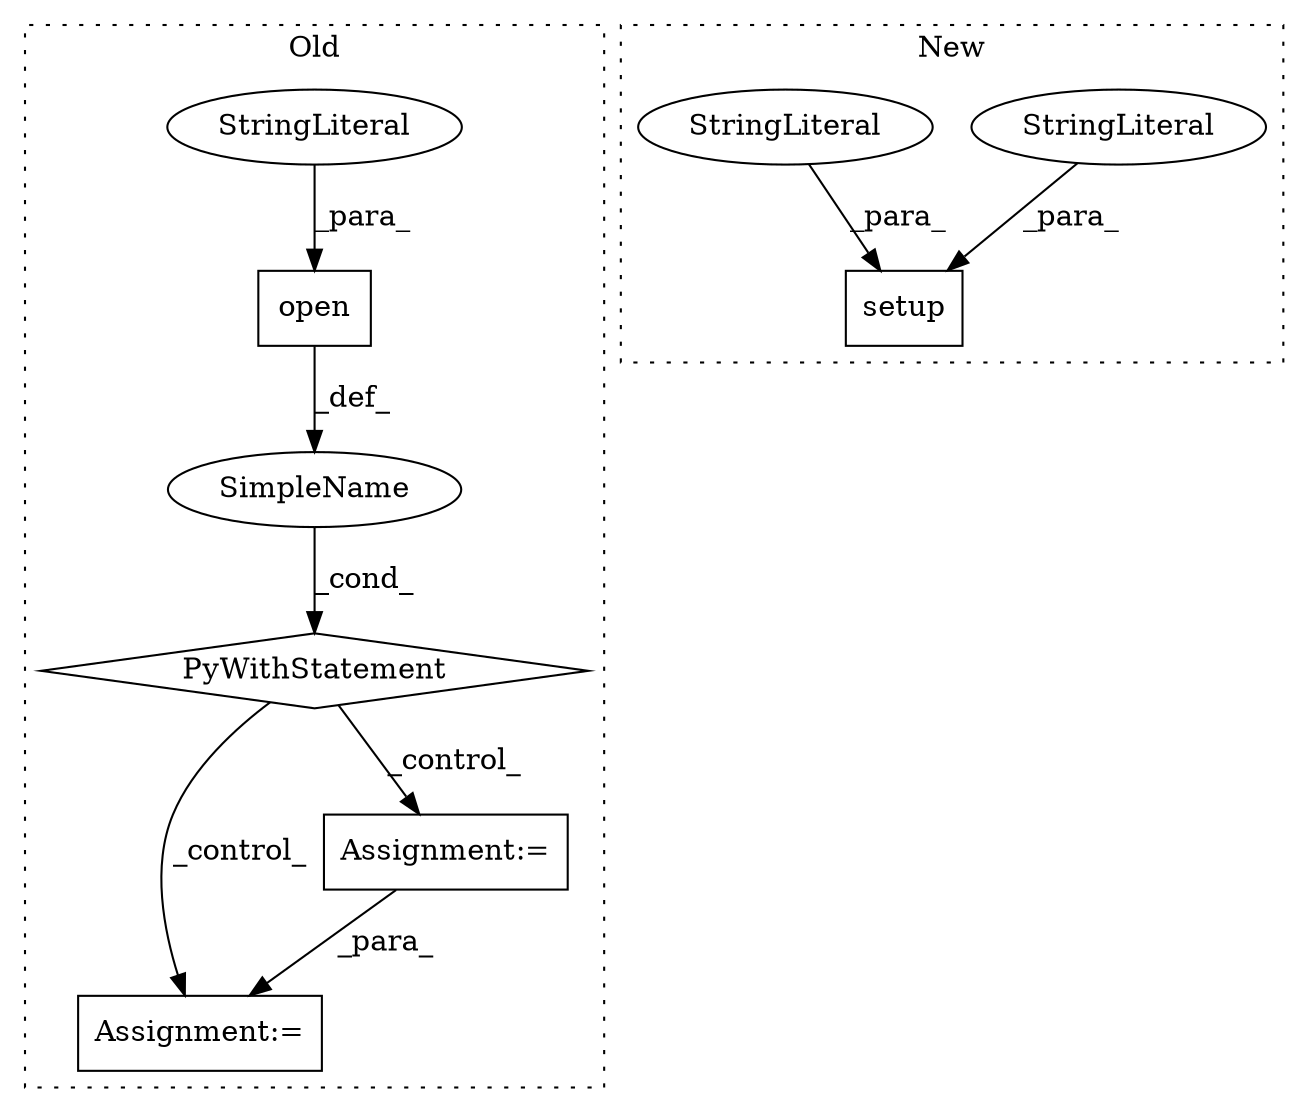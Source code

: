 digraph G {
subgraph cluster0 {
1 [label="open" a="32" s="142,169" l="5,1" shape="box"];
3 [label="StringLiteral" a="45" s="166" l="3" shape="ellipse"];
6 [label="PyWithStatement" a="104" s="132,170" l="10,2" shape="diamond"];
7 [label="SimpleName" a="42" s="" l="" shape="ellipse"];
8 [label="Assignment:=" a="7" s="204" l="1" shape="box"];
9 [label="Assignment:=" a="7" s="187" l="1" shape="box"];
label = "Old";
style="dotted";
}
subgraph cluster1 {
2 [label="setup" a="32" s="111,460" l="6,1" shape="box"];
4 [label="StringLiteral" a="45" s="117" l="14" shape="ellipse"];
5 [label="StringLiteral" a="45" s="132" l="5" shape="ellipse"];
label = "New";
style="dotted";
}
1 -> 7 [label="_def_"];
3 -> 1 [label="_para_"];
4 -> 2 [label="_para_"];
5 -> 2 [label="_para_"];
6 -> 8 [label="_control_"];
6 -> 9 [label="_control_"];
7 -> 6 [label="_cond_"];
9 -> 8 [label="_para_"];
}